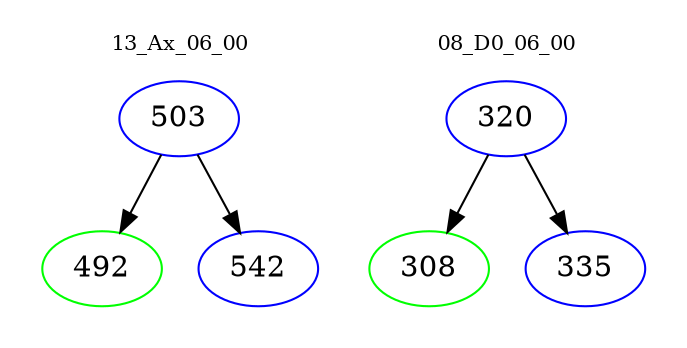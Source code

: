 digraph{
subgraph cluster_0 {
color = white
label = "13_Ax_06_00";
fontsize=10;
T0_503 [label="503", color="blue"]
T0_503 -> T0_492 [color="black"]
T0_492 [label="492", color="green"]
T0_503 -> T0_542 [color="black"]
T0_542 [label="542", color="blue"]
}
subgraph cluster_1 {
color = white
label = "08_D0_06_00";
fontsize=10;
T1_320 [label="320", color="blue"]
T1_320 -> T1_308 [color="black"]
T1_308 [label="308", color="green"]
T1_320 -> T1_335 [color="black"]
T1_335 [label="335", color="blue"]
}
}
